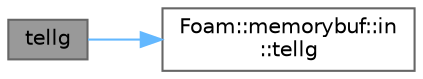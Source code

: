 digraph "tellg"
{
 // LATEX_PDF_SIZE
  bgcolor="transparent";
  edge [fontname=Helvetica,fontsize=10,labelfontname=Helvetica,labelfontsize=10];
  node [fontname=Helvetica,fontsize=10,shape=box,height=0.2,width=0.4];
  rankdir="LR";
  Node1 [id="Node000001",label="tellg",height=0.2,width=0.4,color="gray40", fillcolor="grey60", style="filled", fontcolor="black",tooltip=" "];
  Node1 -> Node2 [id="edge1_Node000001_Node000002",color="steelblue1",style="solid",tooltip=" "];
  Node2 [id="Node000002",label="Foam::memorybuf::in\l::tellg",height=0.2,width=0.4,color="grey40", fillcolor="white", style="filled",URL="$classFoam_1_1memorybuf_1_1in.html#a4de4df0013241d8419bb0b90853cf444",tooltip=" "];
}
